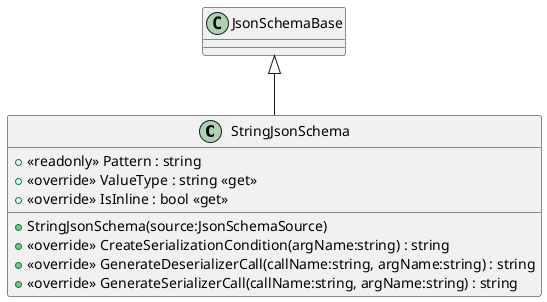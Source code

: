 @startuml
class StringJsonSchema {
    + <<readonly>> Pattern : string
    + StringJsonSchema(source:JsonSchemaSource)
    + <<override>> ValueType : string <<get>>
    + <<override>> IsInline : bool <<get>>
    + <<override>> CreateSerializationCondition(argName:string) : string
    + <<override>> GenerateDeserializerCall(callName:string, argName:string) : string
    + <<override>> GenerateSerializerCall(callName:string, argName:string) : string
}
JsonSchemaBase <|-- StringJsonSchema
@enduml
